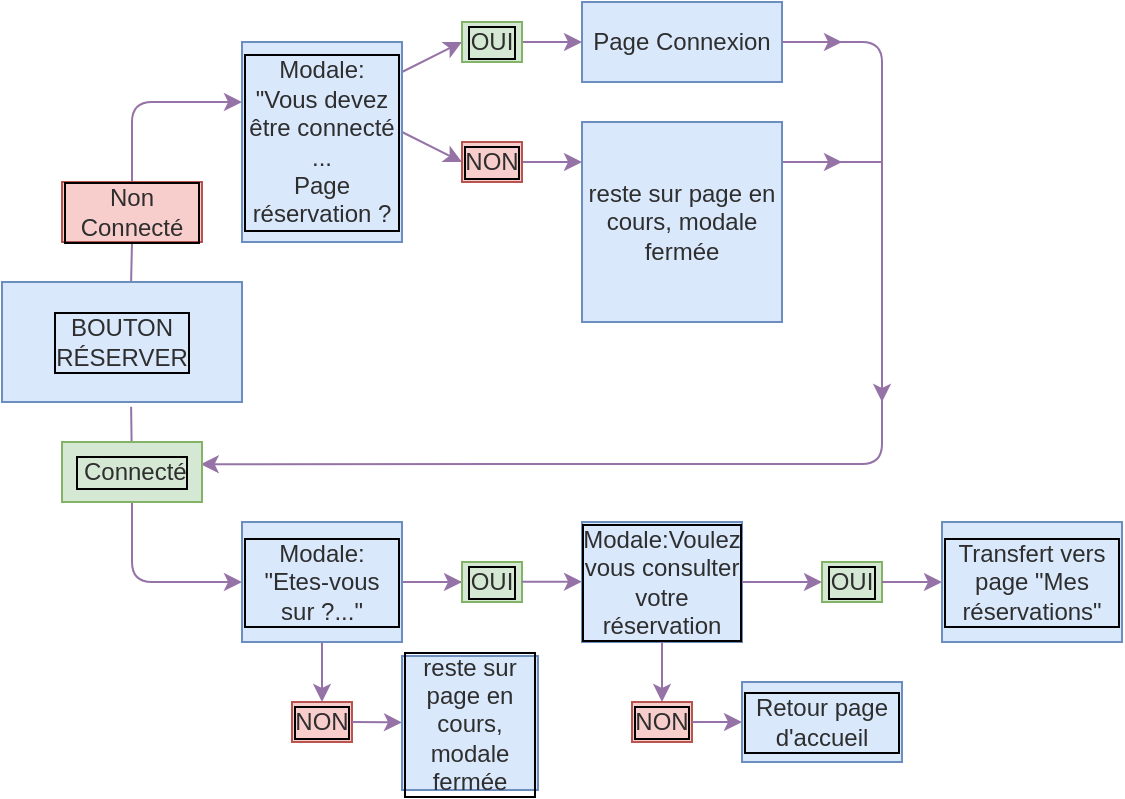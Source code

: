 <mxfile>
    <diagram id="5GTT2FSfUB_qHMrreELx" name="Page-1">
        <mxGraphModel dx="979" dy="662" grid="0" gridSize="10" guides="1" tooltips="1" connect="1" arrows="1" fold="1" page="1" pageScale="1" pageWidth="1169" pageHeight="827" background="none" math="0" shadow="0">
            <root>
                <mxCell id="0"/>
                <mxCell id="1" parent="0"/>
                <mxCell id="2" value="BOUTON&lt;br&gt;RÉSERVER" style="rounded=0;whiteSpace=wrap;html=1;" parent="1" vertex="1">
                    <mxGeometry x="10" y="160" width="120" height="60" as="geometry"/>
                </mxCell>
                <mxCell id="3" value="" style="endArrow=classic;html=1;exitX=0.5;exitY=0;exitDx=0;exitDy=0;fillColor=#e1d5e7;strokeColor=#9673a6;" parent="1" source="10" target="4" edge="1">
                    <mxGeometry width="50" height="50" relative="1" as="geometry">
                        <mxPoint x="70" y="120" as="sourcePoint"/>
                        <mxPoint x="150" y="80" as="targetPoint"/>
                        <Array as="points">
                            <mxPoint x="75" y="70"/>
                        </Array>
                    </mxGeometry>
                </mxCell>
                <mxCell id="4" value="Modale:&lt;br&gt;&quot;Possédez vous déja un compte&quot;" style="rounded=0;whiteSpace=wrap;html=1;" parent="1" vertex="1">
                    <mxGeometry x="130" y="40" width="80" height="60" as="geometry"/>
                </mxCell>
                <mxCell id="5" value="" style="endArrow=classic;html=1;exitX=0.5;exitY=1;exitDx=0;exitDy=0;fillColor=#e1d5e7;strokeColor=#9673a6;" parent="1" source="14" edge="1">
                    <mxGeometry width="50" height="50" relative="1" as="geometry">
                        <mxPoint x="75" y="280" as="sourcePoint"/>
                        <mxPoint x="130" y="310" as="targetPoint"/>
                        <Array as="points">
                            <mxPoint x="75" y="310"/>
                        </Array>
                    </mxGeometry>
                </mxCell>
                <mxCell id="6" value="Modale:&lt;br&gt;&quot;Etes-vous sur ?...&quot;" style="rounded=0;whiteSpace=wrap;html=1;" parent="1" vertex="1">
                    <mxGeometry x="130" y="280" width="80" height="60" as="geometry"/>
                </mxCell>
                <mxCell id="10" value="Non Connecté" style="rounded=0;whiteSpace=wrap;html=1;" parent="1" vertex="1">
                    <mxGeometry x="40" y="110" width="70" height="30" as="geometry"/>
                </mxCell>
                <mxCell id="12" value="" style="endArrow=none;html=1;exitX=0.538;exitY=-0.008;exitDx=0;exitDy=0;entryX=0.5;entryY=1;entryDx=0;entryDy=0;exitPerimeter=0;fillColor=#e1d5e7;strokeColor=#9673a6;" parent="1" source="2" target="10" edge="1">
                    <mxGeometry width="50" height="50" relative="1" as="geometry">
                        <mxPoint x="430" y="220" as="sourcePoint"/>
                        <mxPoint x="480" y="170" as="targetPoint"/>
                    </mxGeometry>
                </mxCell>
                <mxCell id="14" value="&amp;nbsp;Connecté" style="rounded=0;whiteSpace=wrap;html=1;" parent="1" vertex="1">
                    <mxGeometry x="40" y="240" width="70" height="30" as="geometry"/>
                </mxCell>
                <mxCell id="15" value="" style="endArrow=none;html=1;entryX=0.538;entryY=1.04;entryDx=0;entryDy=0;entryPerimeter=0;fillColor=#e1d5e7;strokeColor=#9673a6;" parent="1" source="14" target="2" edge="1">
                    <mxGeometry width="50" height="50" relative="1" as="geometry">
                        <mxPoint x="84.56" y="169.52" as="sourcePoint"/>
                        <mxPoint x="85" y="150" as="targetPoint"/>
                    </mxGeometry>
                </mxCell>
                <mxCell id="18" value="" style="endArrow=classic;html=1;exitX=1;exitY=0.5;exitDx=0;exitDy=0;fillColor=#e1d5e7;strokeColor=#9673a6;" parent="1" source="6" target="19" edge="1">
                    <mxGeometry width="50" height="50" relative="1" as="geometry">
                        <mxPoint x="300" y="350" as="sourcePoint"/>
                        <mxPoint x="250" y="310" as="targetPoint"/>
                    </mxGeometry>
                </mxCell>
                <mxCell id="71" value="" style="edgeStyle=none;html=1;fillColor=#e1d5e7;strokeColor=#9673a6;" parent="1" source="19" edge="1">
                    <mxGeometry relative="1" as="geometry">
                        <mxPoint x="160" y="310" as="targetPoint"/>
                    </mxGeometry>
                </mxCell>
                <mxCell id="19" value="OUI" style="rounded=0;whiteSpace=wrap;html=1;fillColor=#d5e8d4;strokeColor=#82b366;labelBorderColor=default;fontColor=#2E2E2E;" parent="1" vertex="1">
                    <mxGeometry x="240" y="300" width="30" height="20" as="geometry"/>
                </mxCell>
                <mxCell id="20" value="NON" style="rounded=0;whiteSpace=wrap;html=1;fillColor=#f8cecc;strokeColor=#b85450;labelBorderColor=default;fontColor=#2E2E2E;" parent="1" vertex="1">
                    <mxGeometry x="155" y="370" width="30" height="20" as="geometry"/>
                </mxCell>
                <mxCell id="21" value="" style="endArrow=classic;html=1;exitX=0.5;exitY=1;exitDx=0;exitDy=0;entryX=0.5;entryY=0;entryDx=0;entryDy=0;fillColor=#e1d5e7;strokeColor=#9673a6;" parent="1" source="6" target="20" edge="1">
                    <mxGeometry width="50" height="50" relative="1" as="geometry">
                        <mxPoint x="300" y="350" as="sourcePoint"/>
                        <mxPoint x="350" y="300" as="targetPoint"/>
                    </mxGeometry>
                </mxCell>
                <mxCell id="24" value="" style="endArrow=classic;html=1;exitX=1;exitY=0.5;exitDx=0;exitDy=0;fillColor=#e1d5e7;strokeColor=#9673a6;" parent="1" source="20" target="25" edge="1">
                    <mxGeometry width="50" height="50" relative="1" as="geometry">
                        <mxPoint x="190" y="380" as="sourcePoint"/>
                        <mxPoint x="220" y="380" as="targetPoint"/>
                    </mxGeometry>
                </mxCell>
                <mxCell id="25" value="reste sur page en cours, modale fermée" style="rounded=0;whiteSpace=wrap;html=1;fillColor=#dae8fc;strokeColor=#6c8ebf;labelBorderColor=default;fontColor=#2E2E2E;" parent="1" vertex="1">
                    <mxGeometry x="210" y="347" width="68" height="67" as="geometry"/>
                </mxCell>
                <mxCell id="27" value="" style="endArrow=classic;html=1;exitX=1;exitY=0.5;exitDx=0;exitDy=0;fillColor=#e1d5e7;strokeColor=#9673a6;" parent="1" edge="1">
                    <mxGeometry width="50" height="50" relative="1" as="geometry">
                        <mxPoint x="270" y="309.83" as="sourcePoint"/>
                        <mxPoint x="300" y="309.83" as="targetPoint"/>
                        <Array as="points">
                            <mxPoint x="270" y="309.83"/>
                        </Array>
                    </mxGeometry>
                </mxCell>
                <mxCell id="28" value="Modale:Voulez vous consulter votre réservation" style="rounded=0;whiteSpace=wrap;html=1;fillColor=#dae8fc;strokeColor=#6c8ebf;labelBorderColor=default;fontColor=#2E2E2E;" parent="1" vertex="1">
                    <mxGeometry x="300" y="280" width="80" height="60" as="geometry"/>
                </mxCell>
                <mxCell id="30" value="Transfert vers page &quot;Mes réservations&quot;" style="rounded=0;whiteSpace=wrap;html=1;fillColor=#dae8fc;strokeColor=#6c8ebf;labelBorderColor=default;fontColor=#2E2E2E;" parent="1" vertex="1">
                    <mxGeometry x="480" y="280" width="90" height="60" as="geometry"/>
                </mxCell>
                <mxCell id="32" value="OUI" style="rounded=0;whiteSpace=wrap;html=1;fillColor=#d5e8d4;strokeColor=#82b366;labelBorderColor=default;fontColor=#2E2E2E;" parent="1" vertex="1">
                    <mxGeometry x="420" y="300" width="30" height="20" as="geometry"/>
                </mxCell>
                <mxCell id="33" value="" style="endArrow=classic;html=1;exitX=1;exitY=0.5;exitDx=0;exitDy=0;entryX=0;entryY=0.5;entryDx=0;entryDy=0;fillColor=#e1d5e7;strokeColor=#9673a6;" parent="1" source="28" target="32" edge="1">
                    <mxGeometry width="50" height="50" relative="1" as="geometry">
                        <mxPoint x="240" y="220" as="sourcePoint"/>
                        <mxPoint x="290" y="170" as="targetPoint"/>
                    </mxGeometry>
                </mxCell>
                <mxCell id="34" value="" style="endArrow=classic;html=1;exitX=0.5;exitY=1;exitDx=0;exitDy=0;fillColor=#e1d5e7;strokeColor=#9673a6;" parent="1" source="28" edge="1">
                    <mxGeometry width="50" height="50" relative="1" as="geometry">
                        <mxPoint x="240" y="220" as="sourcePoint"/>
                        <mxPoint x="340" y="370" as="targetPoint"/>
                    </mxGeometry>
                </mxCell>
                <mxCell id="36" value="NON" style="rounded=0;whiteSpace=wrap;html=1;fillColor=#f8cecc;strokeColor=#b85450;labelBorderColor=default;fontColor=#2E2E2E;" parent="1" vertex="1">
                    <mxGeometry x="325" y="370" width="30" height="20" as="geometry"/>
                </mxCell>
                <mxCell id="37" value="" style="endArrow=classic;html=1;exitX=1;exitY=0.5;exitDx=0;exitDy=0;fillColor=#e1d5e7;strokeColor=#9673a6;" parent="1" source="36" edge="1">
                    <mxGeometry width="50" height="50" relative="1" as="geometry">
                        <mxPoint x="360" y="380" as="sourcePoint"/>
                        <mxPoint x="380" y="380" as="targetPoint"/>
                    </mxGeometry>
                </mxCell>
                <mxCell id="39" value="Retour page d'accueil" style="rounded=0;whiteSpace=wrap;html=1;fillColor=#dae8fc;strokeColor=#6c8ebf;labelBorderColor=default;fontColor=#2E2E2E;" parent="1" vertex="1">
                    <mxGeometry x="380" y="360" width="80" height="40" as="geometry"/>
                </mxCell>
                <mxCell id="40" value="OUI" style="rounded=0;whiteSpace=wrap;html=1;" parent="1" vertex="1">
                    <mxGeometry x="240" y="30" width="30" height="20" as="geometry"/>
                </mxCell>
                <mxCell id="41" value="" style="endArrow=classic;html=1;exitX=1;exitY=0.25;exitDx=0;exitDy=0;entryX=0;entryY=0.5;entryDx=0;entryDy=0;fillColor=#e1d5e7;strokeColor=#9673a6;" parent="1" source="4" target="40" edge="1">
                    <mxGeometry width="50" height="50" relative="1" as="geometry">
                        <mxPoint x="190" y="200" as="sourcePoint"/>
                        <mxPoint x="240" y="150" as="targetPoint"/>
                    </mxGeometry>
                </mxCell>
                <mxCell id="42" value="" style="endArrow=classic;html=1;exitX=1;exitY=0.75;exitDx=0;exitDy=0;entryX=0;entryY=0.5;entryDx=0;entryDy=0;fillColor=#e1d5e7;strokeColor=#9673a6;" parent="1" source="4" target="44" edge="1">
                    <mxGeometry width="50" height="50" relative="1" as="geometry">
                        <mxPoint x="190" y="120" as="sourcePoint"/>
                        <mxPoint x="170" y="130" as="targetPoint"/>
                    </mxGeometry>
                </mxCell>
                <mxCell id="44" value="NON" style="rounded=0;whiteSpace=wrap;html=1;" parent="1" vertex="1">
                    <mxGeometry x="240" y="90" width="30" height="20" as="geometry"/>
                </mxCell>
                <mxCell id="45" value="" style="endArrow=classic;html=1;exitX=1;exitY=0.5;exitDx=0;exitDy=0;entryX=0;entryY=0.5;entryDx=0;entryDy=0;fillColor=#e1d5e7;strokeColor=#9673a6;" parent="1" source="44" target="46" edge="1">
                    <mxGeometry width="50" height="50" relative="1" as="geometry">
                        <mxPoint x="190" y="160" as="sourcePoint"/>
                        <mxPoint x="220" y="140" as="targetPoint"/>
                    </mxGeometry>
                </mxCell>
                <mxCell id="46" value="Page inscription" style="rounded=0;whiteSpace=wrap;html=1;" parent="1" vertex="1">
                    <mxGeometry x="300" y="80" width="100" height="40" as="geometry"/>
                </mxCell>
                <mxCell id="47" value="" style="endArrow=classic;html=1;exitX=1;exitY=0.5;exitDx=0;exitDy=0;entryX=0;entryY=0.5;entryDx=0;entryDy=0;fillColor=#e1d5e7;strokeColor=#9673a6;" parent="1" source="40" target="48" edge="1">
                    <mxGeometry width="50" height="50" relative="1" as="geometry">
                        <mxPoint x="190" y="160" as="sourcePoint"/>
                        <mxPoint x="300" y="70" as="targetPoint"/>
                    </mxGeometry>
                </mxCell>
                <mxCell id="48" value="Page Connexion" style="rounded=0;whiteSpace=wrap;html=1;fillColor=#dae8fc;strokeColor=#6c8ebf;fontColor=#2E2E2E;" parent="1" vertex="1">
                    <mxGeometry x="300" y="20" width="100" height="40" as="geometry"/>
                </mxCell>
                <mxCell id="50" value="" style="endArrow=classic;html=1;exitX=1;exitY=0.5;exitDx=0;exitDy=0;entryX=0.991;entryY=0.369;entryDx=0;entryDy=0;fillColor=#e1d5e7;strokeColor=#9673a6;entryPerimeter=0;" parent="1" source="48" target="63" edge="1">
                    <mxGeometry width="50" height="50" relative="1" as="geometry">
                        <mxPoint x="360" y="200" as="sourcePoint"/>
                        <mxPoint x="460" y="230" as="targetPoint"/>
                        <Array as="points">
                            <mxPoint x="450" y="40"/>
                            <mxPoint x="450" y="251"/>
                        </Array>
                    </mxGeometry>
                </mxCell>
                <mxCell id="52" value="" style="endArrow=classic;html=1;exitX=1;exitY=0.5;exitDx=0;exitDy=0;fillColor=#e1d5e7;strokeColor=#9673a6;" parent="1" source="46" edge="1">
                    <mxGeometry width="50" height="50" relative="1" as="geometry">
                        <mxPoint x="360" y="200" as="sourcePoint"/>
                        <mxPoint x="430" y="100" as="targetPoint"/>
                    </mxGeometry>
                </mxCell>
                <mxCell id="53" value="" style="endArrow=classic;html=1;exitX=1;exitY=0.5;exitDx=0;exitDy=0;fillColor=#e1d5e7;strokeColor=#9673a6;" parent="1" source="48" edge="1">
                    <mxGeometry width="50" height="50" relative="1" as="geometry">
                        <mxPoint x="360" y="200" as="sourcePoint"/>
                        <mxPoint x="430" y="40" as="targetPoint"/>
                    </mxGeometry>
                </mxCell>
                <mxCell id="54" value="" style="endArrow=classic;html=1;fillColor=#e1d5e7;strokeColor=#9673a6;" parent="1" edge="1">
                    <mxGeometry width="50" height="50" relative="1" as="geometry">
                        <mxPoint x="450" y="190" as="sourcePoint"/>
                        <mxPoint x="450" y="220" as="targetPoint"/>
                    </mxGeometry>
                </mxCell>
                <mxCell id="56" value="" style="endArrow=none;html=1;exitX=1;exitY=0.5;exitDx=0;exitDy=0;fillColor=#e1d5e7;strokeColor=#9673a6;" parent="1" source="46" edge="1">
                    <mxGeometry width="50" height="50" relative="1" as="geometry">
                        <mxPoint x="360" y="190" as="sourcePoint"/>
                        <mxPoint x="450" y="100" as="targetPoint"/>
                    </mxGeometry>
                </mxCell>
                <mxCell id="57" value="Modale:&lt;br&gt;&quot;Vous devez être connecté ...&lt;br&gt;Page réservation ?" style="rounded=0;whiteSpace=wrap;html=1;fillColor=#dae8fc;strokeColor=#6c8ebf;labelBorderColor=default;fontColor=#2E2E2E;" parent="1" vertex="1">
                    <mxGeometry x="130" y="40" width="80" height="100" as="geometry"/>
                </mxCell>
                <mxCell id="58" value="OUI" style="rounded=0;whiteSpace=wrap;html=1;fillColor=#d5e8d4;strokeColor=#82b366;labelBorderColor=default;fontColor=#2E2E2E;" parent="1" vertex="1">
                    <mxGeometry x="240" y="30" width="30" height="20" as="geometry"/>
                </mxCell>
                <mxCell id="59" value="NON" style="rounded=0;whiteSpace=wrap;html=1;fillColor=#f8cecc;strokeColor=#b85450;labelBorderColor=default;fontColor=#2E2E2E;" parent="1" vertex="1">
                    <mxGeometry x="240" y="90" width="30" height="20" as="geometry"/>
                </mxCell>
                <mxCell id="60" value="reste sur page en cours, modale fermée" style="rounded=0;whiteSpace=wrap;html=1;fillColor=#dae8fc;strokeColor=#6c8ebf;fontColor=#2E2E2E;" parent="1" vertex="1">
                    <mxGeometry x="300" y="80" width="100" height="100" as="geometry"/>
                </mxCell>
                <mxCell id="61" value="Non Connecté" style="rounded=0;whiteSpace=wrap;html=1;fillColor=#f8cecc;strokeColor=#b85450;labelBorderColor=default;fontColor=#2E2E2E;" parent="1" vertex="1">
                    <mxGeometry x="40" y="110" width="70" height="30" as="geometry"/>
                </mxCell>
                <mxCell id="62" value="BOUTON&lt;br&gt;RÉSERVER" style="rounded=0;whiteSpace=wrap;html=1;fillColor=#dae8fc;strokeColor=#6c8ebf;labelBorderColor=default;fontColor=#2E2E2E;" parent="1" vertex="1">
                    <mxGeometry x="10" y="160" width="120" height="60" as="geometry"/>
                </mxCell>
                <mxCell id="63" value="&amp;nbsp;Connecté" style="rounded=0;whiteSpace=wrap;html=1;fillColor=#d5e8d4;strokeColor=#82b366;labelBorderColor=default;fontColor=#2E2E2E;" parent="1" vertex="1">
                    <mxGeometry x="40" y="240" width="70" height="30" as="geometry"/>
                </mxCell>
                <mxCell id="64" value="Modale:&lt;br&gt;&quot;Etes-vous sur ?...&quot;" style="rounded=0;whiteSpace=wrap;html=1;fillColor=#dae8fc;strokeColor=#6c8ebf;labelBorderColor=default;fontColor=#2E2E2E;" parent="1" vertex="1">
                    <mxGeometry x="130" y="280" width="80" height="60" as="geometry"/>
                </mxCell>
                <mxCell id="73" value="" style="endArrow=classic;html=1;exitX=1;exitY=0.5;exitDx=0;exitDy=0;entryX=0;entryY=0.5;entryDx=0;entryDy=0;fillColor=#e1d5e7;strokeColor=#9673a6;" parent="1" source="32" target="30" edge="1">
                    <mxGeometry width="50" height="50" relative="1" as="geometry">
                        <mxPoint x="550" y="310" as="sourcePoint"/>
                        <mxPoint x="600" y="260" as="targetPoint"/>
                    </mxGeometry>
                </mxCell>
            </root>
        </mxGraphModel>
    </diagram>
</mxfile>